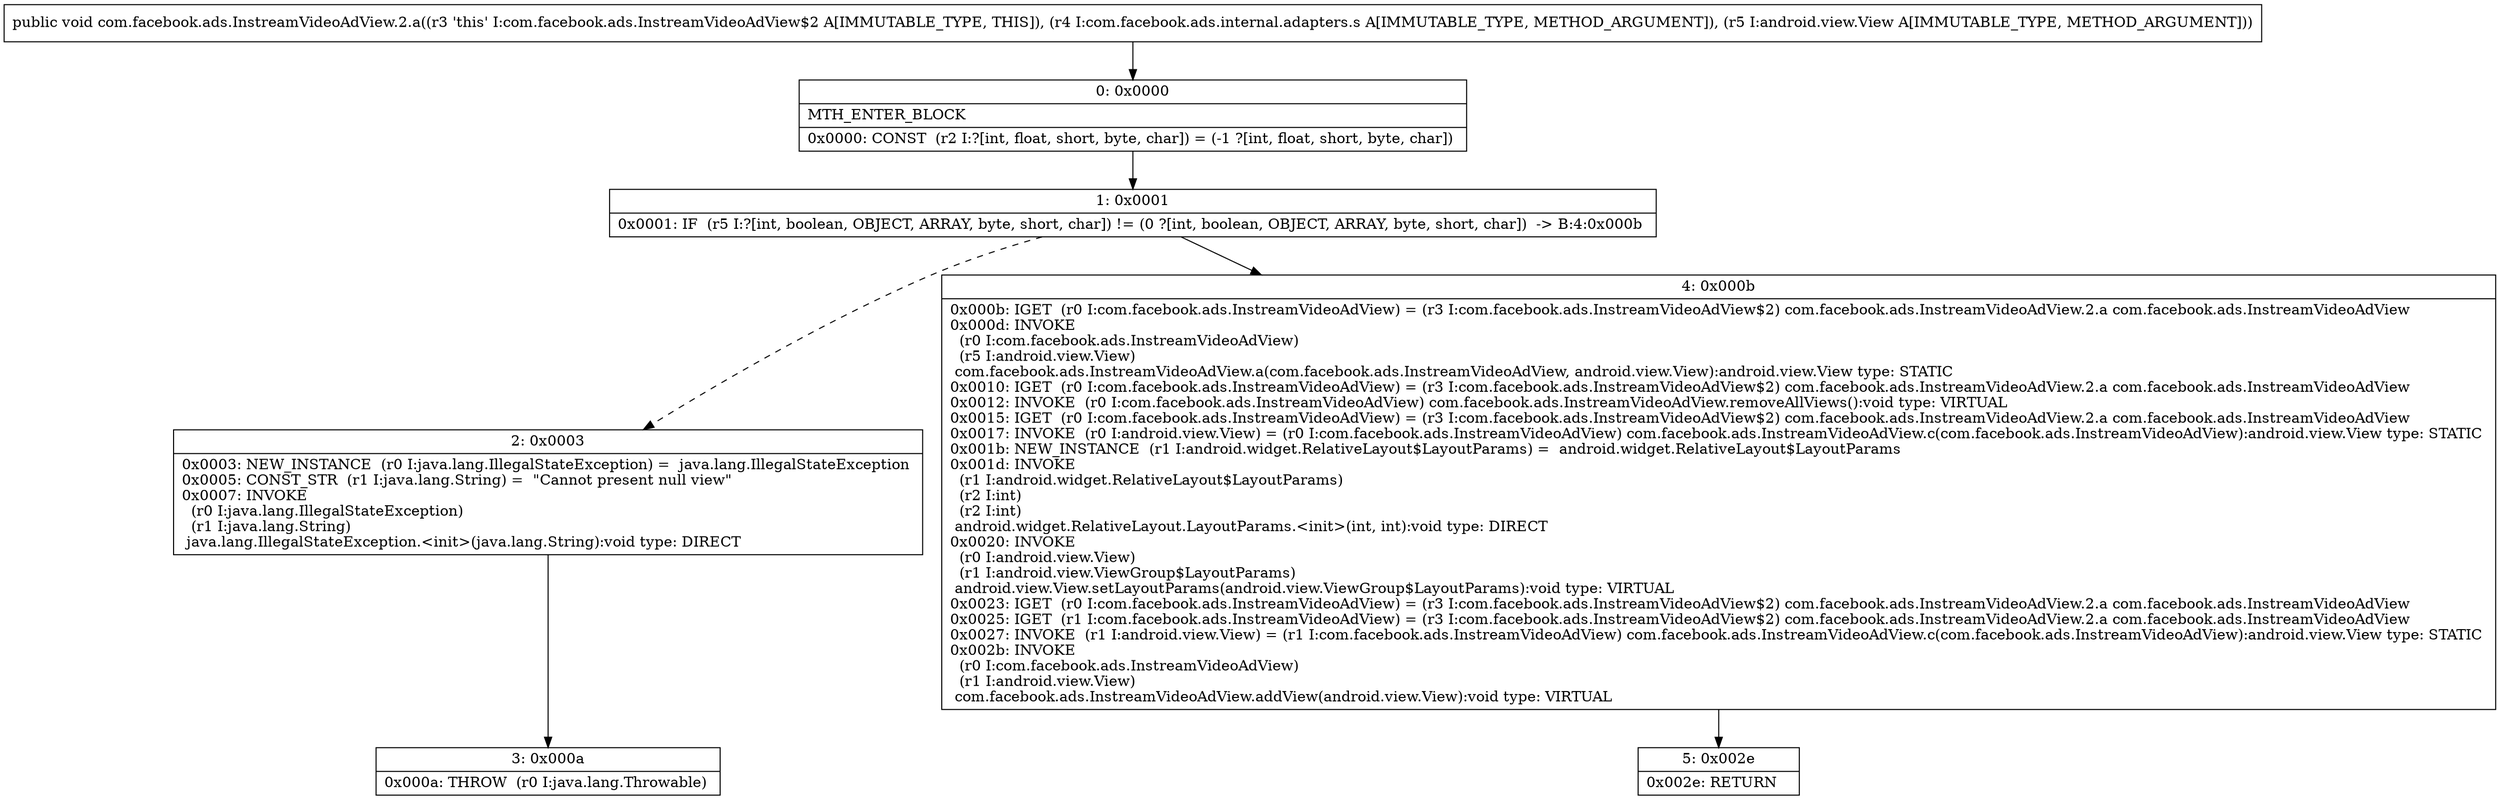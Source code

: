 digraph "CFG forcom.facebook.ads.InstreamVideoAdView.2.a(Lcom\/facebook\/ads\/internal\/adapters\/s;Landroid\/view\/View;)V" {
Node_0 [shape=record,label="{0\:\ 0x0000|MTH_ENTER_BLOCK\l|0x0000: CONST  (r2 I:?[int, float, short, byte, char]) = (\-1 ?[int, float, short, byte, char]) \l}"];
Node_1 [shape=record,label="{1\:\ 0x0001|0x0001: IF  (r5 I:?[int, boolean, OBJECT, ARRAY, byte, short, char]) != (0 ?[int, boolean, OBJECT, ARRAY, byte, short, char])  \-\> B:4:0x000b \l}"];
Node_2 [shape=record,label="{2\:\ 0x0003|0x0003: NEW_INSTANCE  (r0 I:java.lang.IllegalStateException) =  java.lang.IllegalStateException \l0x0005: CONST_STR  (r1 I:java.lang.String) =  \"Cannot present null view\" \l0x0007: INVOKE  \l  (r0 I:java.lang.IllegalStateException)\l  (r1 I:java.lang.String)\l java.lang.IllegalStateException.\<init\>(java.lang.String):void type: DIRECT \l}"];
Node_3 [shape=record,label="{3\:\ 0x000a|0x000a: THROW  (r0 I:java.lang.Throwable) \l}"];
Node_4 [shape=record,label="{4\:\ 0x000b|0x000b: IGET  (r0 I:com.facebook.ads.InstreamVideoAdView) = (r3 I:com.facebook.ads.InstreamVideoAdView$2) com.facebook.ads.InstreamVideoAdView.2.a com.facebook.ads.InstreamVideoAdView \l0x000d: INVOKE  \l  (r0 I:com.facebook.ads.InstreamVideoAdView)\l  (r5 I:android.view.View)\l com.facebook.ads.InstreamVideoAdView.a(com.facebook.ads.InstreamVideoAdView, android.view.View):android.view.View type: STATIC \l0x0010: IGET  (r0 I:com.facebook.ads.InstreamVideoAdView) = (r3 I:com.facebook.ads.InstreamVideoAdView$2) com.facebook.ads.InstreamVideoAdView.2.a com.facebook.ads.InstreamVideoAdView \l0x0012: INVOKE  (r0 I:com.facebook.ads.InstreamVideoAdView) com.facebook.ads.InstreamVideoAdView.removeAllViews():void type: VIRTUAL \l0x0015: IGET  (r0 I:com.facebook.ads.InstreamVideoAdView) = (r3 I:com.facebook.ads.InstreamVideoAdView$2) com.facebook.ads.InstreamVideoAdView.2.a com.facebook.ads.InstreamVideoAdView \l0x0017: INVOKE  (r0 I:android.view.View) = (r0 I:com.facebook.ads.InstreamVideoAdView) com.facebook.ads.InstreamVideoAdView.c(com.facebook.ads.InstreamVideoAdView):android.view.View type: STATIC \l0x001b: NEW_INSTANCE  (r1 I:android.widget.RelativeLayout$LayoutParams) =  android.widget.RelativeLayout$LayoutParams \l0x001d: INVOKE  \l  (r1 I:android.widget.RelativeLayout$LayoutParams)\l  (r2 I:int)\l  (r2 I:int)\l android.widget.RelativeLayout.LayoutParams.\<init\>(int, int):void type: DIRECT \l0x0020: INVOKE  \l  (r0 I:android.view.View)\l  (r1 I:android.view.ViewGroup$LayoutParams)\l android.view.View.setLayoutParams(android.view.ViewGroup$LayoutParams):void type: VIRTUAL \l0x0023: IGET  (r0 I:com.facebook.ads.InstreamVideoAdView) = (r3 I:com.facebook.ads.InstreamVideoAdView$2) com.facebook.ads.InstreamVideoAdView.2.a com.facebook.ads.InstreamVideoAdView \l0x0025: IGET  (r1 I:com.facebook.ads.InstreamVideoAdView) = (r3 I:com.facebook.ads.InstreamVideoAdView$2) com.facebook.ads.InstreamVideoAdView.2.a com.facebook.ads.InstreamVideoAdView \l0x0027: INVOKE  (r1 I:android.view.View) = (r1 I:com.facebook.ads.InstreamVideoAdView) com.facebook.ads.InstreamVideoAdView.c(com.facebook.ads.InstreamVideoAdView):android.view.View type: STATIC \l0x002b: INVOKE  \l  (r0 I:com.facebook.ads.InstreamVideoAdView)\l  (r1 I:android.view.View)\l com.facebook.ads.InstreamVideoAdView.addView(android.view.View):void type: VIRTUAL \l}"];
Node_5 [shape=record,label="{5\:\ 0x002e|0x002e: RETURN   \l}"];
MethodNode[shape=record,label="{public void com.facebook.ads.InstreamVideoAdView.2.a((r3 'this' I:com.facebook.ads.InstreamVideoAdView$2 A[IMMUTABLE_TYPE, THIS]), (r4 I:com.facebook.ads.internal.adapters.s A[IMMUTABLE_TYPE, METHOD_ARGUMENT]), (r5 I:android.view.View A[IMMUTABLE_TYPE, METHOD_ARGUMENT])) }"];
MethodNode -> Node_0;
Node_0 -> Node_1;
Node_1 -> Node_2[style=dashed];
Node_1 -> Node_4;
Node_2 -> Node_3;
Node_4 -> Node_5;
}

